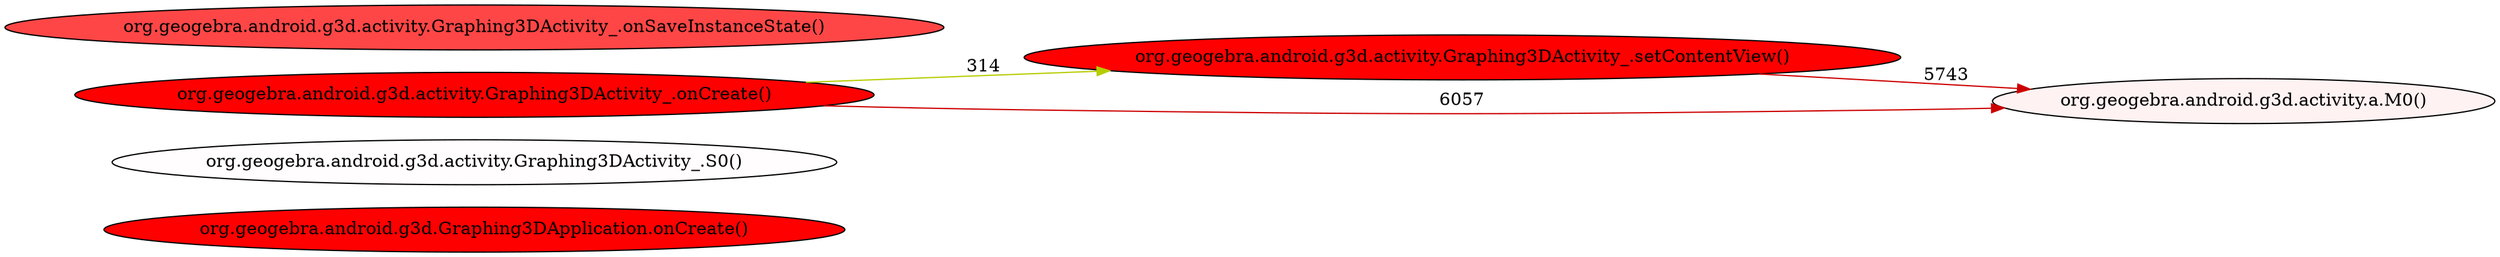digraph G {
	node [fillcolor="1 1.347 1" style=filled]
	"org.geogebra.android.g3d.Graphing3DApplication.onCreate()"
	node [fillcolor="1 1.347 1" style=filled]
	"org.geogebra.android.g3d.Graphing3DApplication.onCreate()"
	node [fillcolor="1 0.011 1" style=filled]
	"org.geogebra.android.g3d.activity.Graphing3DActivity_.S0()"
	node [fillcolor="1 0.011 1" style=filled]
	"org.geogebra.android.g3d.activity.Graphing3DActivity_.S0()"
	node [fillcolor="1 0.011 1" style=filled]
	"org.geogebra.android.g3d.activity.Graphing3DActivity_.S0()"
	node [fillcolor="1 6.325 1" style=filled]
	"org.geogebra.android.g3d.activity.Graphing3DActivity_.onCreate()"
	node [fillcolor="1 6.325 1" style=filled]
	"org.geogebra.android.g3d.activity.Graphing3DActivity_.onCreate()"
	node [fillcolor="1 6.325 1" style=filled]
	"org.geogebra.android.g3d.activity.Graphing3DActivity_.onCreate()"
	node [fillcolor="1 6.325 1" style=filled]
	"org.geogebra.android.g3d.activity.Graphing3DActivity_.onCreate()"
	node [fillcolor="1 5.988 1" style=filled]
	"org.geogebra.android.g3d.activity.Graphing3DActivity_.setContentView()"
	node [fillcolor="1 6.325 1" style=filled]
	"org.geogebra.android.g3d.activity.Graphing3DActivity_.onCreate()"
	node [fillcolor="1 0.053 1" style=filled]
	"org.geogebra.android.g3d.activity.a.M0()"
	node [fillcolor="1 5.988 1" style=filled]
	"org.geogebra.android.g3d.activity.Graphing3DActivity_.setContentView()"
	node [fillcolor="1 5.988 1" style=filled]
	"org.geogebra.android.g3d.activity.Graphing3DActivity_.setContentView()"
	node [fillcolor="1 5.988 1" style=filled]
	"org.geogebra.android.g3d.activity.Graphing3DActivity_.setContentView()"
	node [fillcolor="1 0.053 1" style=filled]
	"org.geogebra.android.g3d.activity.a.M0()"
	node [fillcolor="1 0.053 1" style=filled]
	"org.geogebra.android.g3d.activity.a.M0()"
	node [fillcolor="1 0.053 1" style=filled]
	"org.geogebra.android.g3d.activity.a.M0()"
	node [fillcolor="1 0.724 1" style=filled]
	"org.geogebra.android.g3d.activity.Graphing3DActivity_.onSaveInstanceState()"
	node [fillcolor="1 0.724 1" style=filled]
	"org.geogebra.android.g3d.activity.Graphing3DActivity_.onSaveInstanceState()"
	node [fillcolor="1 0.033 1" style=filled]
	"org.geogebra.android.g3d.activity.Graphing3DActivity_.S0()"
	node [fillcolor="1 0.033 1" style=filled]
	"org.geogebra.android.g3d.activity.Graphing3DActivity_.S0()"
	node [fillcolor="1 0.033 1" style=filled]
	"org.geogebra.android.g3d.activity.Graphing3DActivity_.S0()"
	node [fillcolor="1 12.22 1" style=filled]
	"org.geogebra.android.g3d.activity.Graphing3DActivity_.onCreate()"
	node [fillcolor="1 12.22 1" style=filled]
	"org.geogebra.android.g3d.activity.Graphing3DActivity_.onCreate()"
	node [fillcolor="1 12.22 1" style=filled]
	"org.geogebra.android.g3d.activity.Graphing3DActivity_.onCreate()"
	node [fillcolor="1 12.22 1" style=filled]
	"org.geogebra.android.g3d.activity.Graphing3DActivity_.onCreate()"
	node [fillcolor="1 11.503 1" style=filled]
	"org.geogebra.android.g3d.activity.Graphing3DActivity_.setContentView()"
	node [fillcolor="1 12.22 1" style=filled]
	"org.geogebra.android.g3d.activity.Graphing3DActivity_.onCreate()"
	node [fillcolor="1 0.118 1" style=filled]
	"org.geogebra.android.g3d.activity.a.M0()"
	node [fillcolor="1 11.503 1" style=filled]
	"org.geogebra.android.g3d.activity.Graphing3DActivity_.setContentView()"
	node [fillcolor="1 11.503 1" style=filled]
	"org.geogebra.android.g3d.activity.Graphing3DActivity_.setContentView()"
	node [fillcolor="1 11.503 1" style=filled]
	"org.geogebra.android.g3d.activity.Graphing3DActivity_.setContentView()"
	node [fillcolor="1 0.118 1" style=filled]
	"org.geogebra.android.g3d.activity.a.M0()"
	node [fillcolor="1 0.118 1" style=filled]
	"org.geogebra.android.g3d.activity.a.M0()"
	node [fillcolor="1 0.118 1" style=filled]
	"org.geogebra.android.g3d.activity.a.M0()"
	node [fillcolor="1 1.373 1" style=filled]
	"org.geogebra.android.g3d.Graphing3DApplication.onCreate()"
	node [fillcolor="1 1.373 1" style=filled]
	"org.geogebra.android.g3d.Graphing3DApplication.onCreate()"
	node [fillcolor="1 0.015 1" style=filled]
	"org.geogebra.android.g3d.activity.Graphing3DActivity_.S0()"
	node [fillcolor="1 0.015 1" style=filled]
	"org.geogebra.android.g3d.activity.Graphing3DActivity_.S0()"
	node [fillcolor="1 0.015 1" style=filled]
	"org.geogebra.android.g3d.activity.Graphing3DActivity_.S0()"
	node [fillcolor="1 6.061 1" style=filled]
	"org.geogebra.android.g3d.activity.Graphing3DActivity_.onCreate()"
	node [fillcolor="1 6.061 1" style=filled]
	"org.geogebra.android.g3d.activity.Graphing3DActivity_.onCreate()"
	node [fillcolor="1 6.061 1" style=filled]
	"org.geogebra.android.g3d.activity.Graphing3DActivity_.onCreate()"
	node [fillcolor="1 6.061 1" style=filled]
	"org.geogebra.android.g3d.activity.Graphing3DActivity_.onCreate()"
	node [fillcolor="1 5.739 1" style=filled]
	"org.geogebra.android.g3d.activity.Graphing3DActivity_.setContentView()"
	node [fillcolor="1 6.061 1" style=filled]
	"org.geogebra.android.g3d.activity.Graphing3DActivity_.onCreate()"
	node [fillcolor="1 0.077 1" style=filled]
	"org.geogebra.android.g3d.activity.a.M0()"
	node [fillcolor="1 5.739 1" style=filled]
	"org.geogebra.android.g3d.activity.Graphing3DActivity_.setContentView()"
	node [fillcolor="1 5.739 1" style=filled]
	"org.geogebra.android.g3d.activity.Graphing3DActivity_.setContentView()"
	node [fillcolor="1 5.739 1" style=filled]
	"org.geogebra.android.g3d.activity.Graphing3DActivity_.setContentView()"
	node [fillcolor="1 0.077 1" style=filled]
	"org.geogebra.android.g3d.activity.a.M0()"
	node [fillcolor="1 0.077 1" style=filled]
	"org.geogebra.android.g3d.activity.a.M0()"
	node [fillcolor="1 0.077 1" style=filled]
	"org.geogebra.android.g3d.activity.a.M0()"
	node [fillcolor="1 1.369 1" style=filled]
	"org.geogebra.android.g3d.Graphing3DApplication.onCreate()"
	node [fillcolor="1 1.369 1" style=filled]
	"org.geogebra.android.g3d.Graphing3DApplication.onCreate()"
	node [fillcolor="1 0.01 1" style=filled]
	"org.geogebra.android.g3d.activity.Graphing3DActivity_.S0()"
	node [fillcolor="1 0.01 1" style=filled]
	"org.geogebra.android.g3d.activity.Graphing3DActivity_.S0()"
	node [fillcolor="1 0.01 1" style=filled]
	"org.geogebra.android.g3d.activity.Graphing3DActivity_.S0()"
	node [fillcolor="1 6.348 1" style=filled]
	"org.geogebra.android.g3d.activity.Graphing3DActivity_.onCreate()"
	node [fillcolor="1 6.348 1" style=filled]
	"org.geogebra.android.g3d.activity.Graphing3DActivity_.onCreate()"
	node [fillcolor="1 6.348 1" style=filled]
	"org.geogebra.android.g3d.activity.Graphing3DActivity_.onCreate()"
	node [fillcolor="1 6.348 1" style=filled]
	"org.geogebra.android.g3d.activity.Graphing3DActivity_.onCreate()"
	node [fillcolor="1 6.018 1" style=filled]
	"org.geogebra.android.g3d.activity.Graphing3DActivity_.setContentView()"
	node [fillcolor="1 6.348 1" style=filled]
	"org.geogebra.android.g3d.activity.Graphing3DActivity_.onCreate()"
	node [fillcolor="1 0.065 1" style=filled]
	"org.geogebra.android.g3d.activity.a.M0()"
	node [fillcolor="1 6.018 1" style=filled]
	"org.geogebra.android.g3d.activity.Graphing3DActivity_.setContentView()"
	node [fillcolor="1 6.018 1" style=filled]
	"org.geogebra.android.g3d.activity.Graphing3DActivity_.setContentView()"
	node [fillcolor="1 6.018 1" style=filled]
	"org.geogebra.android.g3d.activity.Graphing3DActivity_.setContentView()"
	node [fillcolor="1 0.065 1" style=filled]
	"org.geogebra.android.g3d.activity.a.M0()"
	node [fillcolor="1 0.065 1" style=filled]
	"org.geogebra.android.g3d.activity.a.M0()"
	node [fillcolor="1 0.065 1" style=filled]
	"org.geogebra.android.g3d.activity.a.M0()"
	node [fillcolor="1 0.253 1" style=filled]
	"org.geogebra.android.g3d.activity.Graphing3DActivity_.onSaveInstanceState()"
	node [fillcolor="1 0.253 1" style=filled]
	"org.geogebra.android.g3d.activity.Graphing3DActivity_.onSaveInstanceState()"
	node [fillcolor="1 0.023 1" style=filled]
	"org.geogebra.android.g3d.activity.Graphing3DActivity_.S0()"
	node [fillcolor="1 0.023 1" style=filled]
	"org.geogebra.android.g3d.activity.Graphing3DActivity_.S0()"
	node [fillcolor="1 0.023 1" style=filled]
	"org.geogebra.android.g3d.activity.Graphing3DActivity_.S0()"
	node [fillcolor="1 12.765 1" style=filled]
	"org.geogebra.android.g3d.activity.Graphing3DActivity_.onCreate()"
	node [fillcolor="1 12.765 1" style=filled]
	"org.geogebra.android.g3d.activity.Graphing3DActivity_.onCreate()"
	node [fillcolor="1 12.765 1" style=filled]
	"org.geogebra.android.g3d.activity.Graphing3DActivity_.onCreate()"
	node [fillcolor="1 12.765 1" style=filled]
	"org.geogebra.android.g3d.activity.Graphing3DActivity_.onCreate()"
	node [fillcolor="1 12.08 1" style=filled]
	"org.geogebra.android.g3d.activity.Graphing3DActivity_.setContentView()"
	node [fillcolor="1 12.765 1" style=filled]
	"org.geogebra.android.g3d.activity.Graphing3DActivity_.onCreate()"
	node [fillcolor="1 0.28 1" style=filled]
	"org.geogebra.android.g3d.activity.a.M0()"
	node [fillcolor="1 12.08 1" style=filled]
	"org.geogebra.android.g3d.activity.Graphing3DActivity_.setContentView()"
	node [fillcolor="1 12.08 1" style=filled]
	"org.geogebra.android.g3d.activity.Graphing3DActivity_.setContentView()"
	node [fillcolor="1 12.08 1" style=filled]
	"org.geogebra.android.g3d.activity.Graphing3DActivity_.setContentView()"
	node [fillcolor="1 0.28 1" style=filled]
	"org.geogebra.android.g3d.activity.a.M0()"
	node [fillcolor="1 0.28 1" style=filled]
	"org.geogebra.android.g3d.activity.a.M0()"
	node [fillcolor="1 0.28 1" style=filled]
	"org.geogebra.android.g3d.activity.a.M0()"
	node [fillcolor="1 1.375 1" style=filled]
	"org.geogebra.android.g3d.Graphing3DApplication.onCreate()"
	node [fillcolor="1 1.375 1" style=filled]
	"org.geogebra.android.g3d.Graphing3DApplication.onCreate()"
	node [fillcolor="1 0.01 1" style=filled]
	"org.geogebra.android.g3d.activity.Graphing3DActivity_.S0()"
	node [fillcolor="1 0.01 1" style=filled]
	"org.geogebra.android.g3d.activity.Graphing3DActivity_.S0()"
	node [fillcolor="1 0.01 1" style=filled]
	"org.geogebra.android.g3d.activity.Graphing3DActivity_.S0()"
	node [fillcolor="1 5.984 1" style=filled]
	"org.geogebra.android.g3d.activity.Graphing3DActivity_.onCreate()"
	node [fillcolor="1 5.984 1" style=filled]
	"org.geogebra.android.g3d.activity.Graphing3DActivity_.onCreate()"
	node [fillcolor="1 5.984 1" style=filled]
	"org.geogebra.android.g3d.activity.Graphing3DActivity_.onCreate()"
	node [fillcolor="1 5.984 1" style=filled]
	"org.geogebra.android.g3d.activity.Graphing3DActivity_.onCreate()"
	node [fillcolor="1 5.651 1" style=filled]
	"org.geogebra.android.g3d.activity.Graphing3DActivity_.setContentView()"
	node [fillcolor="1 5.984 1" style=filled]
	"org.geogebra.android.g3d.activity.Graphing3DActivity_.onCreate()"
	node [fillcolor="1 0.047 1" style=filled]
	"org.geogebra.android.g3d.activity.a.M0()"
	node [fillcolor="1 5.651 1" style=filled]
	"org.geogebra.android.g3d.activity.Graphing3DActivity_.setContentView()"
	node [fillcolor="1 5.651 1" style=filled]
	"org.geogebra.android.g3d.activity.Graphing3DActivity_.setContentView()"
	node [fillcolor="1 5.651 1" style=filled]
	"org.geogebra.android.g3d.activity.Graphing3DActivity_.setContentView()"
	node [fillcolor="1 0.047 1" style=filled]
	"org.geogebra.android.g3d.activity.a.M0()"
	node [fillcolor="1 0.047 1" style=filled]
	"org.geogebra.android.g3d.activity.a.M0()"
	node [fillcolor="1 0.047 1" style=filled]
	"org.geogebra.android.g3d.activity.a.M0()"
	"org.geogebra.android.g3d.activity.Graphing3DActivity_.onCreate()" -> "org.geogebra.android.g3d.activity.Graphing3DActivity_.setContentView()" [label=314 color="0.18522 1 0.8"]
	"org.geogebra.android.g3d.activity.Graphing3DActivity_.onCreate()" -> "org.geogebra.android.g3d.activity.a.M0()" [label=6057 color="0.0 1 0.8"]
	"org.geogebra.android.g3d.activity.Graphing3DActivity_.setContentView()" -> "org.geogebra.android.g3d.activity.a.M0()" [label=5743 color="0.0 1 0.8"]
	graph [rankdir=LR]
}
